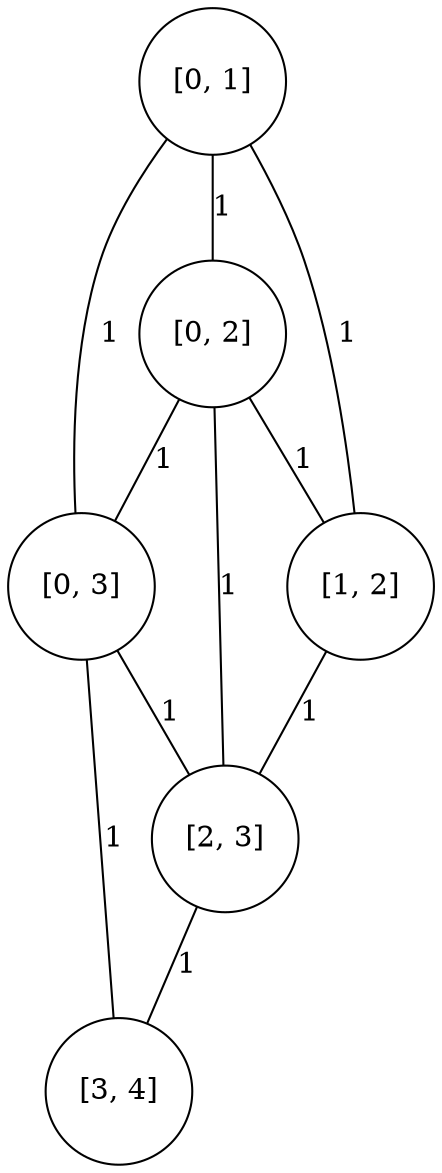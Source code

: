 graph
{
	node [shape=circle, label="[0, 1]"] 0;
	node [shape=circle, label="[0, 2]"] 1;
	node [shape=circle, label="[0, 3]"] 2;
	node [shape=circle, label="[1, 2]"] 3;
	node [shape=circle, label="[2, 3]"] 4;
	node [shape=circle, label="[3, 4]"] 5;
	0 -- 1 [label="1"]
	0 -- 2 [label="1"]
	0 -- 3 [label="1"]
	1 -- 2 [label="1"]
	1 -- 3 [label="1"]
	1 -- 4 [label="1"]
	2 -- 4 [label="1"]
	2 -- 5 [label="1"]
	3 -- 4 [label="1"]
	4 -- 5 [label="1"]
}
